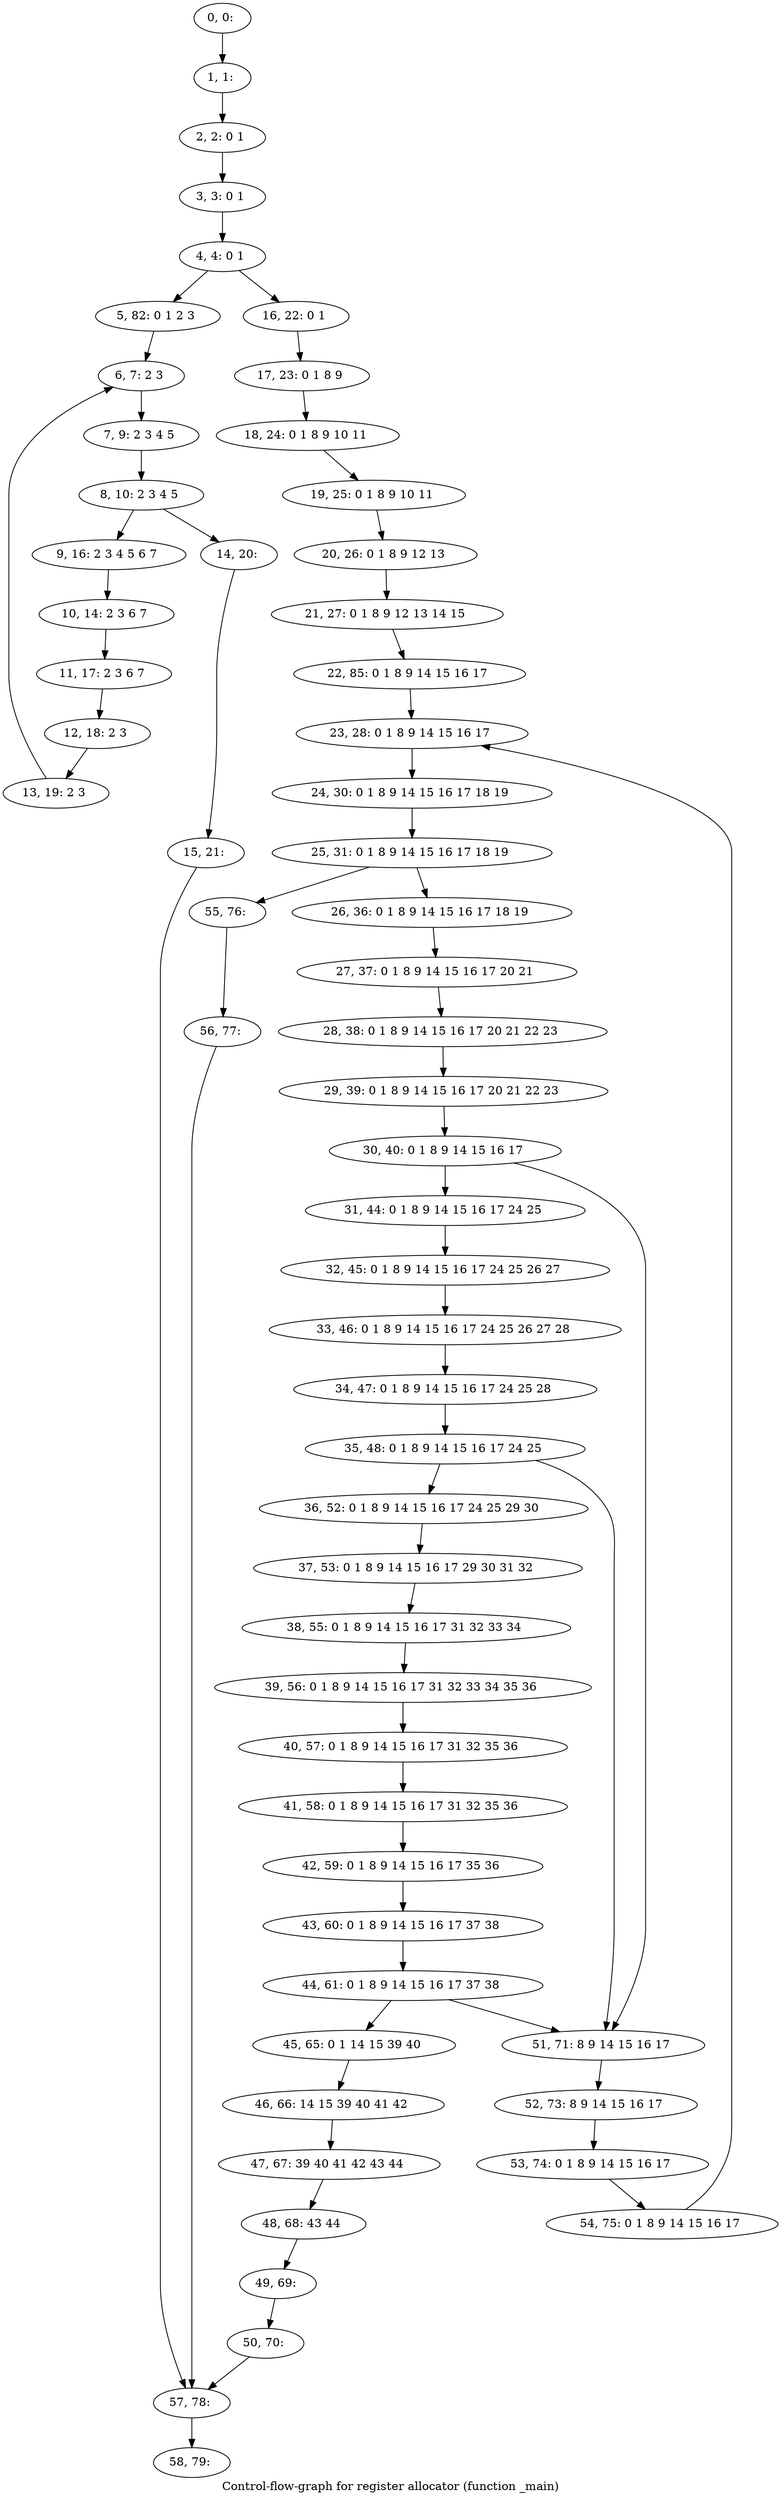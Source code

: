 digraph G {
graph [label="Control-flow-graph for register allocator (function _main)"]
0[label="0, 0: "];
1[label="1, 1: "];
2[label="2, 2: 0 1 "];
3[label="3, 3: 0 1 "];
4[label="4, 4: 0 1 "];
5[label="5, 82: 0 1 2 3 "];
6[label="6, 7: 2 3 "];
7[label="7, 9: 2 3 4 5 "];
8[label="8, 10: 2 3 4 5 "];
9[label="9, 16: 2 3 4 5 6 7 "];
10[label="10, 14: 2 3 6 7 "];
11[label="11, 17: 2 3 6 7 "];
12[label="12, 18: 2 3 "];
13[label="13, 19: 2 3 "];
14[label="14, 20: "];
15[label="15, 21: "];
16[label="16, 22: 0 1 "];
17[label="17, 23: 0 1 8 9 "];
18[label="18, 24: 0 1 8 9 10 11 "];
19[label="19, 25: 0 1 8 9 10 11 "];
20[label="20, 26: 0 1 8 9 12 13 "];
21[label="21, 27: 0 1 8 9 12 13 14 15 "];
22[label="22, 85: 0 1 8 9 14 15 16 17 "];
23[label="23, 28: 0 1 8 9 14 15 16 17 "];
24[label="24, 30: 0 1 8 9 14 15 16 17 18 19 "];
25[label="25, 31: 0 1 8 9 14 15 16 17 18 19 "];
26[label="26, 36: 0 1 8 9 14 15 16 17 18 19 "];
27[label="27, 37: 0 1 8 9 14 15 16 17 20 21 "];
28[label="28, 38: 0 1 8 9 14 15 16 17 20 21 22 23 "];
29[label="29, 39: 0 1 8 9 14 15 16 17 20 21 22 23 "];
30[label="30, 40: 0 1 8 9 14 15 16 17 "];
31[label="31, 44: 0 1 8 9 14 15 16 17 24 25 "];
32[label="32, 45: 0 1 8 9 14 15 16 17 24 25 26 27 "];
33[label="33, 46: 0 1 8 9 14 15 16 17 24 25 26 27 28 "];
34[label="34, 47: 0 1 8 9 14 15 16 17 24 25 28 "];
35[label="35, 48: 0 1 8 9 14 15 16 17 24 25 "];
36[label="36, 52: 0 1 8 9 14 15 16 17 24 25 29 30 "];
37[label="37, 53: 0 1 8 9 14 15 16 17 29 30 31 32 "];
38[label="38, 55: 0 1 8 9 14 15 16 17 31 32 33 34 "];
39[label="39, 56: 0 1 8 9 14 15 16 17 31 32 33 34 35 36 "];
40[label="40, 57: 0 1 8 9 14 15 16 17 31 32 35 36 "];
41[label="41, 58: 0 1 8 9 14 15 16 17 31 32 35 36 "];
42[label="42, 59: 0 1 8 9 14 15 16 17 35 36 "];
43[label="43, 60: 0 1 8 9 14 15 16 17 37 38 "];
44[label="44, 61: 0 1 8 9 14 15 16 17 37 38 "];
45[label="45, 65: 0 1 14 15 39 40 "];
46[label="46, 66: 14 15 39 40 41 42 "];
47[label="47, 67: 39 40 41 42 43 44 "];
48[label="48, 68: 43 44 "];
49[label="49, 69: "];
50[label="50, 70: "];
51[label="51, 71: 8 9 14 15 16 17 "];
52[label="52, 73: 8 9 14 15 16 17 "];
53[label="53, 74: 0 1 8 9 14 15 16 17 "];
54[label="54, 75: 0 1 8 9 14 15 16 17 "];
55[label="55, 76: "];
56[label="56, 77: "];
57[label="57, 78: "];
58[label="58, 79: "];
0->1 ;
1->2 ;
2->3 ;
3->4 ;
4->5 ;
4->16 ;
5->6 ;
6->7 ;
7->8 ;
8->9 ;
8->14 ;
9->10 ;
10->11 ;
11->12 ;
12->13 ;
13->6 ;
14->15 ;
15->57 ;
16->17 ;
17->18 ;
18->19 ;
19->20 ;
20->21 ;
21->22 ;
22->23 ;
23->24 ;
24->25 ;
25->26 ;
25->55 ;
26->27 ;
27->28 ;
28->29 ;
29->30 ;
30->31 ;
30->51 ;
31->32 ;
32->33 ;
33->34 ;
34->35 ;
35->36 ;
35->51 ;
36->37 ;
37->38 ;
38->39 ;
39->40 ;
40->41 ;
41->42 ;
42->43 ;
43->44 ;
44->45 ;
44->51 ;
45->46 ;
46->47 ;
47->48 ;
48->49 ;
49->50 ;
50->57 ;
51->52 ;
52->53 ;
53->54 ;
54->23 ;
55->56 ;
56->57 ;
57->58 ;
}

